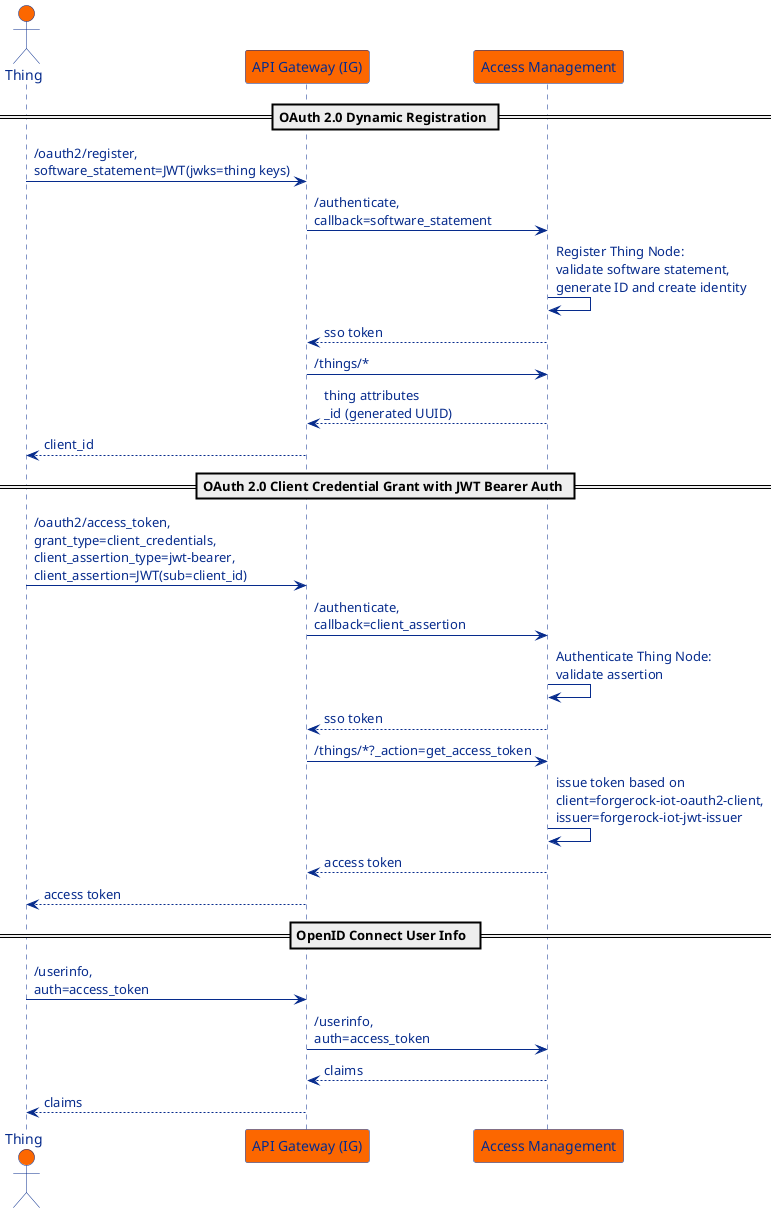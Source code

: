 @startuml

skinparam sequence {
    ArrowFontColor #062b8c
    ArrowColor #062b8c
    LifeLineBorderColor #062b8c

    ParticipantBorderColor #062b8c
    ParticipantBackgroundColor #fc6700
    ParticipantFontColor #062b8c

    ActorBorderColor #062b8c
    ActorBackgroundColor #fc6700
    ActorFontColor #062b8c
}

actor "Thing" as thing
participant "API Gateway (IG)" as ag
participant "Access Management" as am

== OAuth 2.0 Dynamic Registration ==

thing -> ag : /oauth2/register,\nsoftware_statement=JWT(jwks=thing keys)
ag -> am: /authenticate,\ncallback=software_statement
am -> am : Register Thing Node:\nvalidate software statement,\ngenerate ID and create identity
am --> ag : sso token
ag -> am : /things/*
am --> ag : thing attributes\n_id (generated UUID)
ag --> thing : client_id

== OAuth 2.0 Client Credential Grant with JWT Bearer Auth ==

thing -> ag : /oauth2/access_token,\ngrant_type=client_credentials,\nclient_assertion_type=jwt-bearer,\nclient_assertion=JWT(sub=client_id)
ag -> am: /authenticate,\ncallback=client_assertion
am -> am : Authenticate Thing Node:\nvalidate assertion
am --> ag : sso token
ag -> am : /things/*?_action=get_access_token
am -> am : issue token based on\nclient=forgerock-iot-oauth2-client,\nissuer=forgerock-iot-jwt-issuer
am --> ag : access token
ag --> thing : access token


== OpenID Connect User Info  ==

thing -> ag : /userinfo,\nauth=access_token
ag -> am : /userinfo,\nauth=access_token
am --> ag : claims
ag --> thing : claims

@enduml